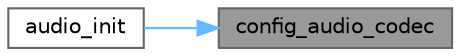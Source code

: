 digraph "config_audio_codec"
{
 // LATEX_PDF_SIZE
  bgcolor="transparent";
  edge [fontname=Helvetica,fontsize=10,labelfontname=Helvetica,labelfontsize=10];
  node [fontname=Helvetica,fontsize=10,shape=box,height=0.2,width=0.4];
  rankdir="RL";
  Node1 [id="Node000001",label="config_audio_codec",height=0.2,width=0.4,color="gray40", fillcolor="grey60", style="filled", fontcolor="black",tooltip=" "];
  Node1 -> Node2 [id="edge1_Node000001_Node000002",dir="back",color="steelblue1",style="solid",tooltip=" "];
  Node2 [id="Node000002",label="audio_init",height=0.2,width=0.4,color="grey40", fillcolor="white", style="filled",URL="$group__AUDIO.html#ga780026a09284372732eeca5c1bdeda0b",tooltip="Initializes the audio register. Sets the sampling frequency. defines several values such as audio rec..."];
}
